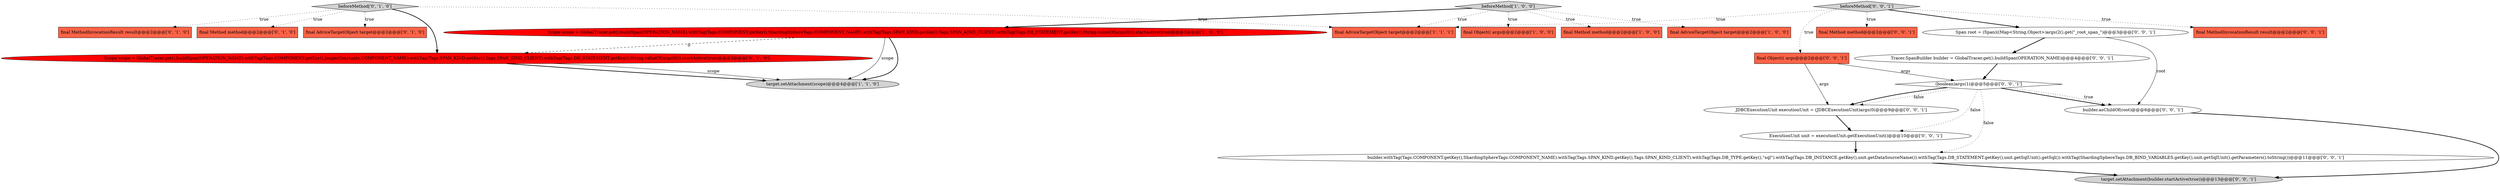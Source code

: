 digraph {
11 [style = filled, label = "beforeMethod['0', '1', '0']", fillcolor = lightgray, shape = diamond image = "AAA0AAABBB2BBB"];
17 [style = filled, label = "builder.withTag(Tags.COMPONENT.getKey(),ShardingSphereTags.COMPONENT_NAME).withTag(Tags.SPAN_KIND.getKey(),Tags.SPAN_KIND_CLIENT).withTag(Tags.DB_TYPE.getKey(),\"sql\").withTag(Tags.DB_INSTANCE.getKey(),unit.getDataSourceName()).withTag(Tags.DB_STATEMENT.getKey(),unit.getSqlUnit().getSql()).withTag(ShardingSphereTags.DB_BIND_VARIABLES.getKey(),unit.getSqlUnit().getParameters().toString())@@@11@@@['0', '0', '1']", fillcolor = white, shape = ellipse image = "AAA0AAABBB3BBB"];
22 [style = filled, label = "Span root = (Span)((Map<String,Object>)args(2().get(\"_root_span_\")@@@3@@@['0', '0', '1']", fillcolor = white, shape = ellipse image = "AAA0AAABBB3BBB"];
10 [style = filled, label = "final MethodInvocationResult result@@@2@@@['0', '1', '0']", fillcolor = tomato, shape = box image = "AAA0AAABBB2BBB"];
9 [style = filled, label = "Scope scope = GlobalTracer.get().buildSpan(OPERATION_NAME).withTag(Tags.COMPONENT.getKey(),JaegerConstants.COMPONENT_NAME).withTag(Tags.SPAN_KIND.getKey(),Tags.SPAN_KIND_CLIENT).withTag(Tags.DB_STATEMENT.getKey(),String.valueOf(args(0()).startActive(true)@@@3@@@['0', '1', '0']", fillcolor = red, shape = ellipse image = "AAA1AAABBB2BBB"];
14 [style = filled, label = "target.setAttachment(builder.startActive(true))@@@13@@@['0', '0', '1']", fillcolor = lightgray, shape = ellipse image = "AAA0AAABBB3BBB"];
7 [style = filled, label = "final Method method@@@2@@@['0', '1', '0']", fillcolor = tomato, shape = box image = "AAA0AAABBB2BBB"];
21 [style = filled, label = "JDBCExecutionUnit executionUnit = (JDBCExecutionUnit)args(0(@@@9@@@['0', '0', '1']", fillcolor = white, shape = ellipse image = "AAA0AAABBB3BBB"];
23 [style = filled, label = "Tracer.SpanBuilder builder = GlobalTracer.get().buildSpan(OPERATION_NAME)@@@4@@@['0', '0', '1']", fillcolor = white, shape = ellipse image = "AAA0AAABBB3BBB"];
2 [style = filled, label = "beforeMethod['1', '0', '0']", fillcolor = lightgray, shape = diamond image = "AAA0AAABBB1BBB"];
1 [style = filled, label = "final Object(( args@@@2@@@['1', '0', '0']", fillcolor = tomato, shape = box image = "AAA0AAABBB1BBB"];
5 [style = filled, label = "final AdviceTargetObject target@@@2@@@['1', '1', '1']", fillcolor = tomato, shape = box image = "AAA0AAABBB1BBB"];
13 [style = filled, label = "final Method method@@@2@@@['0', '0', '1']", fillcolor = tomato, shape = box image = "AAA0AAABBB3BBB"];
3 [style = filled, label = "target.setAttachment(scope)@@@4@@@['1', '1', '0']", fillcolor = lightgray, shape = ellipse image = "AAA0AAABBB1BBB"];
4 [style = filled, label = "final Method method@@@2@@@['1', '0', '0']", fillcolor = tomato, shape = box image = "AAA0AAABBB1BBB"];
0 [style = filled, label = "final AdviceTargetObject target@@@2@@@['1', '0', '0']", fillcolor = tomato, shape = box image = "AAA0AAABBB1BBB"];
8 [style = filled, label = "final AdviceTargetObject target@@@2@@@['0', '1', '0']", fillcolor = tomato, shape = box image = "AAA0AAABBB2BBB"];
6 [style = filled, label = "Scope scope = GlobalTracer.get().buildSpan(OPERATION_NAME).withTag(Tags.COMPONENT.getKey(),ShardingSphereTags.COMPONENT_NAME).withTag(Tags.SPAN_KIND.getKey(),Tags.SPAN_KIND_CLIENT).withTag(Tags.DB_STATEMENT.getKey(),String.valueOf(args(0()).startActive(true)@@@3@@@['1', '0', '0']", fillcolor = red, shape = ellipse image = "AAA1AAABBB1BBB"];
20 [style = filled, label = "(boolean)args(1(@@@5@@@['0', '0', '1']", fillcolor = white, shape = diamond image = "AAA0AAABBB3BBB"];
12 [style = filled, label = "builder.asChildOf(root)@@@6@@@['0', '0', '1']", fillcolor = white, shape = ellipse image = "AAA0AAABBB3BBB"];
15 [style = filled, label = "final Object(( args@@@2@@@['0', '0', '1']", fillcolor = tomato, shape = box image = "AAA0AAABBB3BBB"];
18 [style = filled, label = "beforeMethod['0', '0', '1']", fillcolor = lightgray, shape = diamond image = "AAA0AAABBB3BBB"];
16 [style = filled, label = "ExecutionUnit unit = executionUnit.getExecutionUnit()@@@10@@@['0', '0', '1']", fillcolor = white, shape = ellipse image = "AAA0AAABBB3BBB"];
19 [style = filled, label = "final MethodInvocationResult result@@@2@@@['0', '0', '1']", fillcolor = tomato, shape = box image = "AAA0AAABBB3BBB"];
22->12 [style = solid, label="root"];
11->7 [style = dotted, label="true"];
6->3 [style = bold, label=""];
23->20 [style = bold, label=""];
2->0 [style = dotted, label="true"];
9->3 [style = solid, label="scope"];
15->21 [style = solid, label="args"];
20->21 [style = dotted, label="false"];
2->6 [style = bold, label=""];
11->10 [style = dotted, label="true"];
6->9 [style = dashed, label="0"];
18->15 [style = dotted, label="true"];
18->19 [style = dotted, label="true"];
20->16 [style = dotted, label="false"];
20->17 [style = dotted, label="false"];
18->13 [style = dotted, label="true"];
11->5 [style = dotted, label="true"];
16->17 [style = bold, label=""];
11->9 [style = bold, label=""];
22->23 [style = bold, label=""];
20->21 [style = bold, label=""];
18->22 [style = bold, label=""];
17->14 [style = bold, label=""];
2->1 [style = dotted, label="true"];
6->3 [style = solid, label="scope"];
2->4 [style = dotted, label="true"];
20->12 [style = bold, label=""];
12->14 [style = bold, label=""];
21->16 [style = bold, label=""];
9->3 [style = bold, label=""];
11->8 [style = dotted, label="true"];
18->5 [style = dotted, label="true"];
20->12 [style = dotted, label="true"];
2->5 [style = dotted, label="true"];
15->20 [style = solid, label="args"];
}
